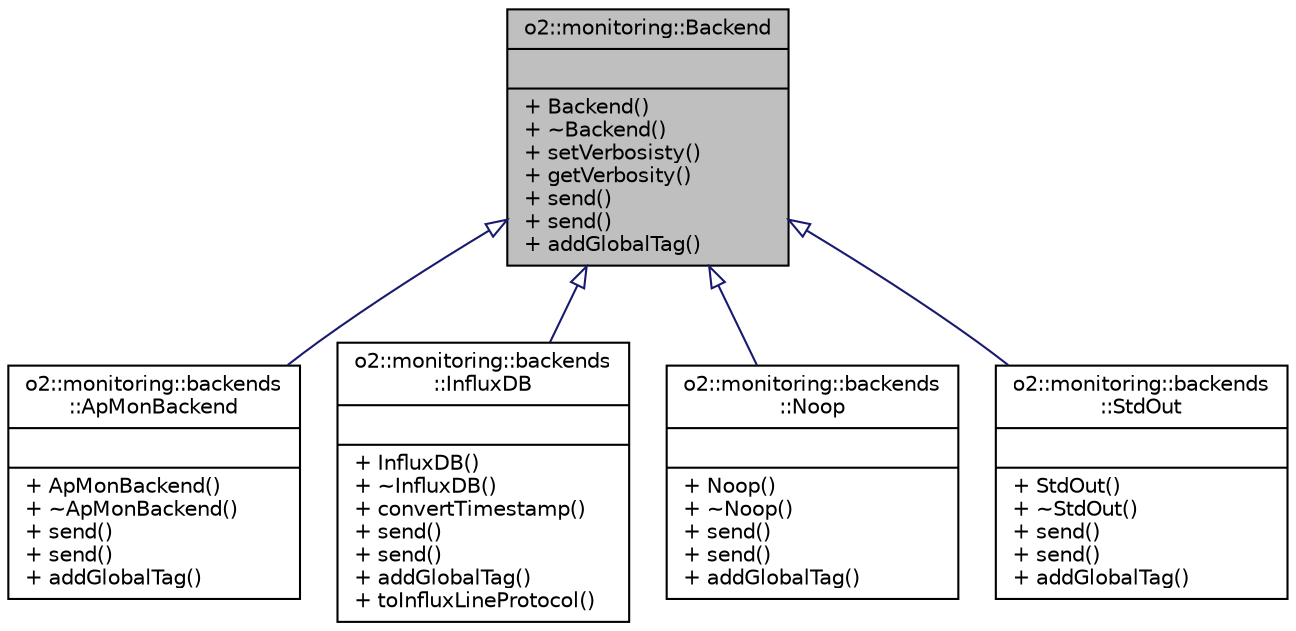 digraph "o2::monitoring::Backend"
{
 // INTERACTIVE_SVG=YES
  bgcolor="transparent";
  edge [fontname="Helvetica",fontsize="10",labelfontname="Helvetica",labelfontsize="10"];
  node [fontname="Helvetica",fontsize="10",shape=record];
  Node1 [label="{o2::monitoring::Backend\n||+ Backend()\l+ ~Backend()\l+ setVerbosisty()\l+ getVerbosity()\l+ send()\l+ send()\l+ addGlobalTag()\l}",height=0.2,width=0.4,color="black", fillcolor="grey75", style="filled", fontcolor="black"];
  Node1 -> Node2 [dir="back",color="midnightblue",fontsize="10",style="solid",arrowtail="onormal",fontname="Helvetica"];
  Node2 [label="{o2::monitoring::backends\l::ApMonBackend\n||+ ApMonBackend()\l+ ~ApMonBackend()\l+ send()\l+ send()\l+ addGlobalTag()\l}",height=0.2,width=0.4,color="black",URL="$classo2_1_1monitoring_1_1backends_1_1ApMonBackend.html",tooltip="Backend that uses AppMon (MonALISA) "];
  Node1 -> Node3 [dir="back",color="midnightblue",fontsize="10",style="solid",arrowtail="onormal",fontname="Helvetica"];
  Node3 [label="{o2::monitoring::backends\l::InfluxDB\n||+ InfluxDB()\l+ ~InfluxDB()\l+ convertTimestamp()\l+ send()\l+ send()\l+ addGlobalTag()\l+ toInfluxLineProtocol()\l}",height=0.2,width=0.4,color="black",URL="$classo2_1_1monitoring_1_1backends_1_1InfluxDB.html",tooltip="Backend that sends metrics to InfluxDB time-series databse. "];
  Node1 -> Node4 [dir="back",color="midnightblue",fontsize="10",style="solid",arrowtail="onormal",fontname="Helvetica"];
  Node4 [label="{o2::monitoring::backends\l::Noop\n||+ Noop()\l+ ~Noop()\l+ send()\l+ send()\l+ addGlobalTag()\l}",height=0.2,width=0.4,color="black",URL="$classo2_1_1monitoring_1_1backends_1_1Noop.html",tooltip="No-op backend. "];
  Node1 -> Node5 [dir="back",color="midnightblue",fontsize="10",style="solid",arrowtail="onormal",fontname="Helvetica"];
  Node5 [label="{o2::monitoring::backends\l::StdOut\n||+ StdOut()\l+ ~StdOut()\l+ send()\l+ send()\l+ addGlobalTag()\l}",height=0.2,width=0.4,color="black",URL="$classo2_1_1monitoring_1_1backends_1_1StdOut.html",tooltip="Prints metrics to standard output via std::cout. "];
}
